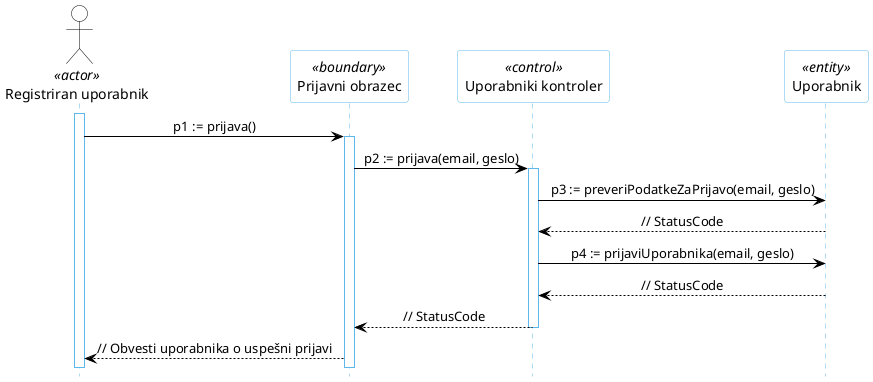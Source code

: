 @startuml
hide footbox

skinparam backgroundcolor transparent
skinparam defaultTextAlignment center
skinparam actorBorderColor black
skinparam actorBackgroundColor white
skinparam arrowColor black  
skinparam sequenceLifeLineBorderColor #5FB8EC
skinparam sequenceParticipantBorderColor #5FB8EC
skinparam sequenceParticipantBackgroundColor white

actor "Registriran uporabnik" AS U1 <<actor>>

participant "Prijavni obrazec" as R5 <<boundary>>
participant "Uporabniki kontroler" as R2 <<control>>
participant "Uporabnik" as R4 <<entity>>

activate U1
U1 -> R5: p1 := prijava()
activate R5
R5 -> R2: p2 := prijava(email, geslo)
activate R2
R2 -> R4: p3 := preveriPodatkeZaPrijavo(email, geslo)
R4 --> R2: // StatusCode
R2 -> R4: p4 := prijaviUporabnika(email, geslo)
R4 --> R2: // StatusCode
R2 --> R5: // StatusCode
deactivate R2
R5 --> U1: // Obvesti uporabnika o uspešni prijavi
@enduml
